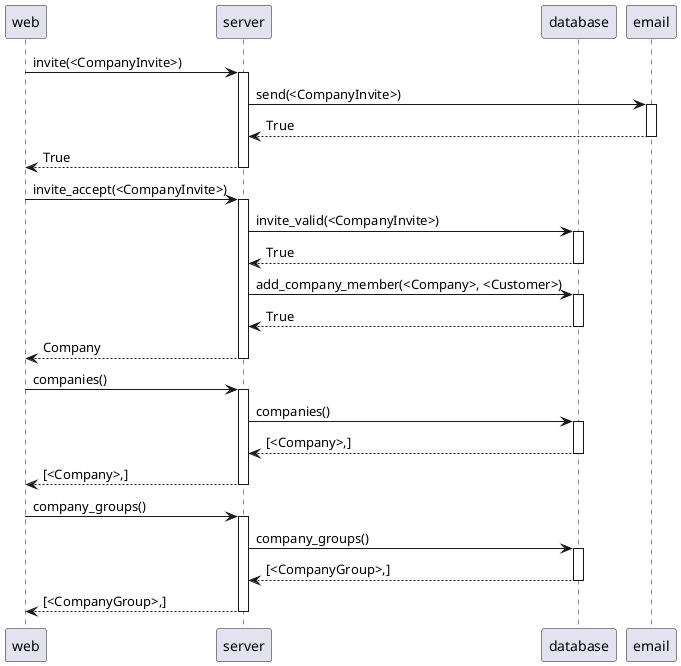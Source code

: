 @startuml
participant web
participant server
participant database
participant email

web -> server : invite(<CompanyInvite>)
activate server
server -> email : send(<CompanyInvite>)
activate email
server <-- email: True
deactivate email
web <-- server: True
deactivate server
web -> server : invite_accept(<CompanyInvite>)
activate server
server -> database : invite_valid(<CompanyInvite>)
activate database
server <-- database: True
deactivate database
server -> database : add_company_member(<Company>, <Customer>)
activate database
server <-- database: True
deactivate database
web <-- server: Company
deactivate server
web -> server : companies()
activate server
server -> database : companies()
activate database
server <-- database: [<Company>,]
deactivate database
web <-- server: [<Company>,]
deactivate server
web -> server : company_groups()
activate server
server -> database : company_groups()
activate database
server <-- database: [<CompanyGroup>,]
deactivate database
web <-- server: [<CompanyGroup>,]
deactivate server
@enduml
